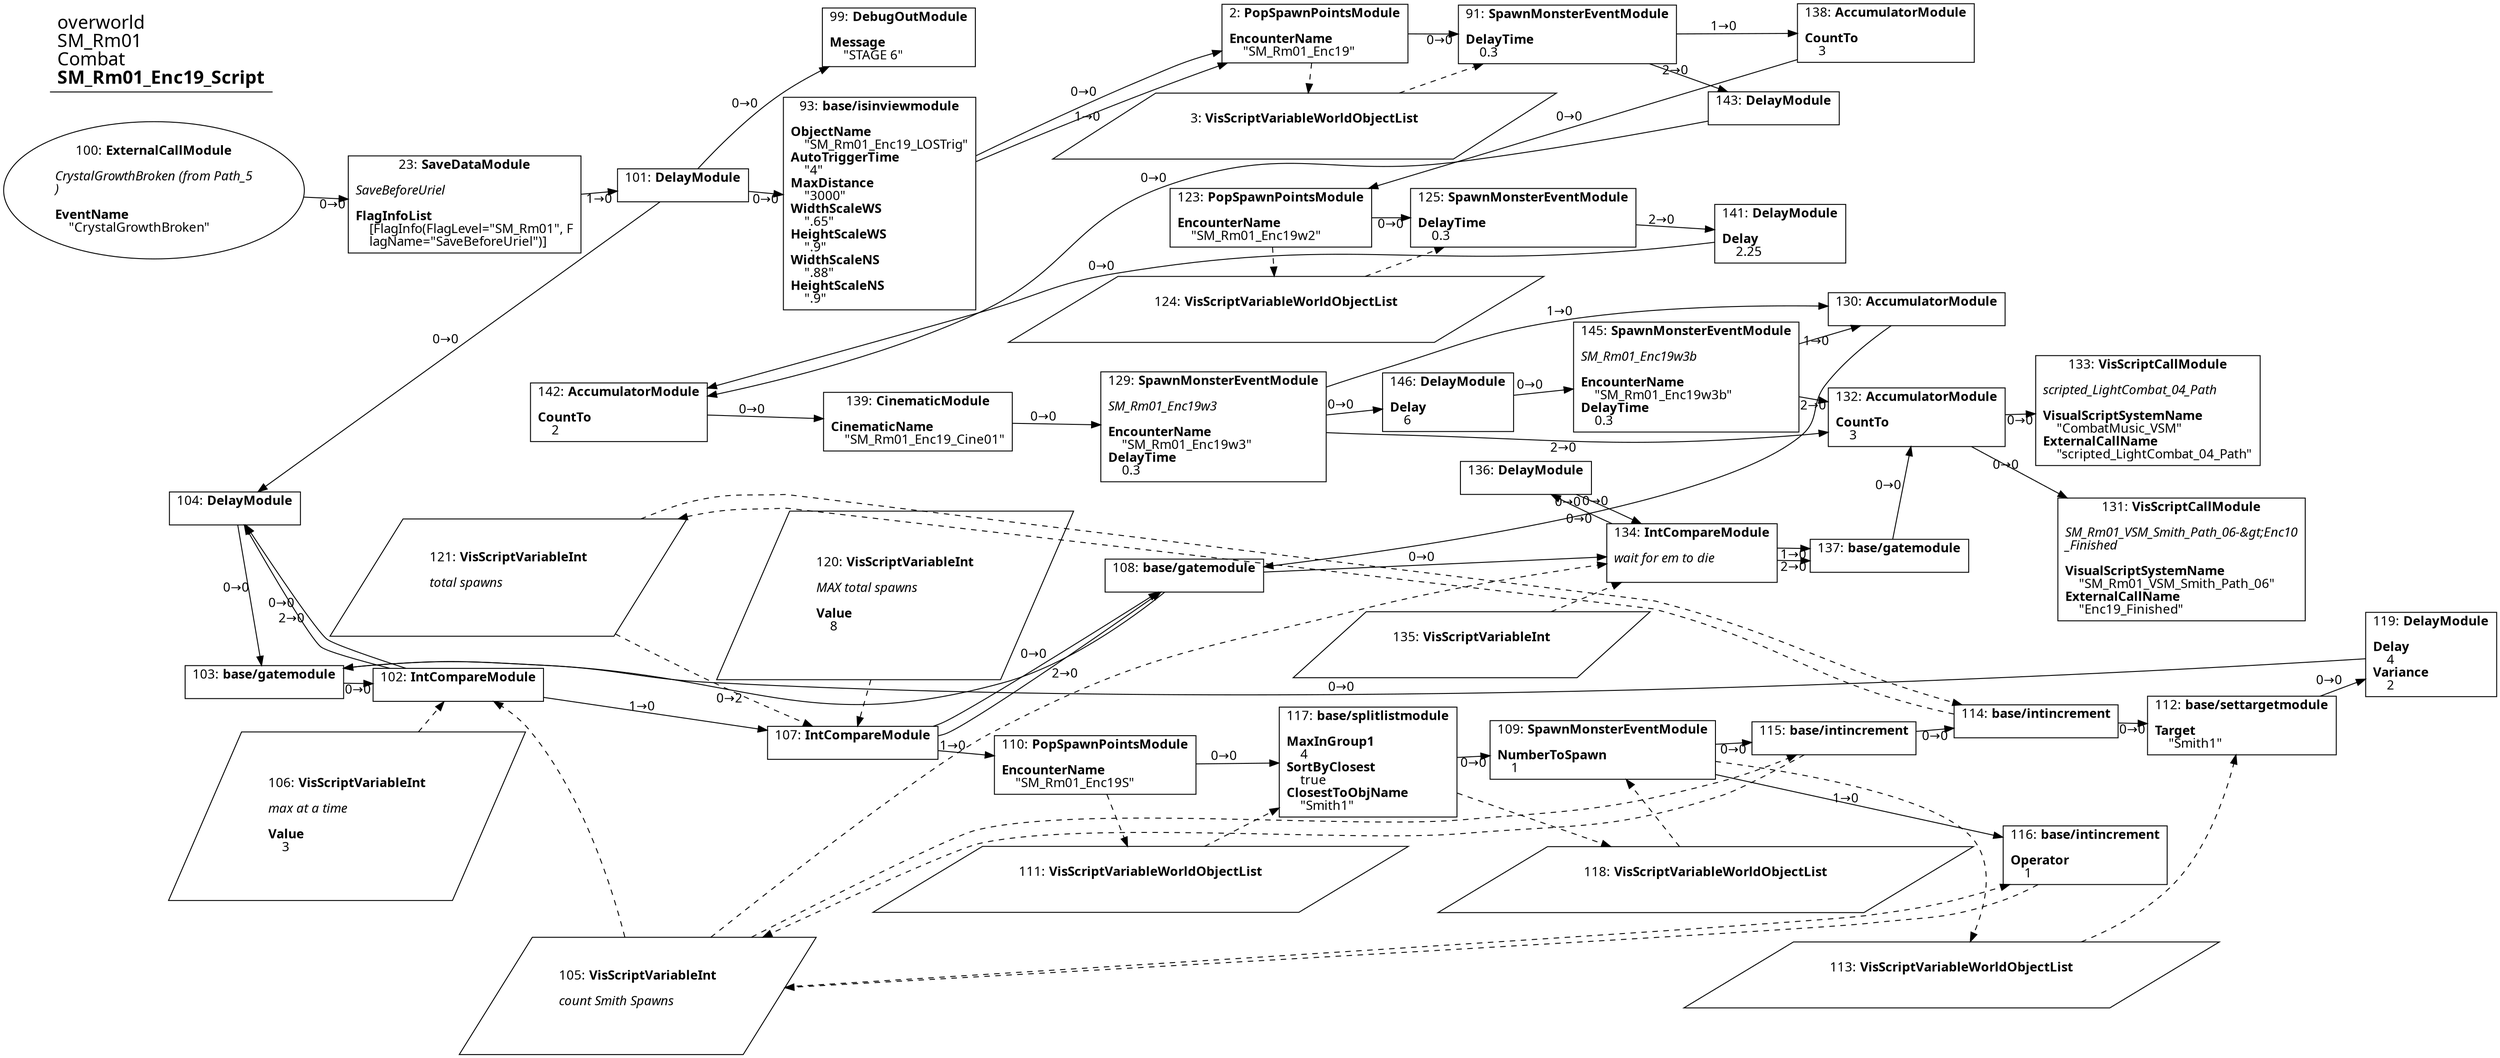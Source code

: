 digraph {
    layout = fdp;
    overlap = prism;
    sep = "+16";
    splines = spline;

    node [ shape = box ];

    graph [ fontname = "Segoe UI" ];
    node [ fontname = "Segoe UI" ];
    edge [ fontname = "Segoe UI" ];

    2 [ label = <2: <b>PopSpawnPointsModule</b><br/><br/><b>EncounterName</b><br align="left"/>    &quot;SM_Rm01_Enc19&quot;<br align="left"/>> ];
    2 [ pos = "0.518,0.053000003!" ];
    2 -> 91 [ label = "0→0" ];
    2 -> 3 [ style = dashed ];

    3 [ label = <3: <b>VisScriptVariableWorldObjectList</b><br/><br/>> ];
    3 [ shape = parallelogram ]
    3 [ pos = "0.514,-0.08400001!" ];

    23 [ label = <23: <b>SaveDataModule</b><br/><br/><i>SaveBeforeUriel<br align="left"/></i><br align="left"/><b>FlagInfoList</b><br align="left"/>    [FlagInfo(FlagLevel=&quot;SM_Rm01&quot;, F<br align="left"/>    lagName=&quot;SaveBeforeUriel&quot;)]<br align="left"/>> ];
    23 [ pos = "-0.74500006,-0.142!" ];
    23 -> 101 [ label = "1→0" ];

    91 [ label = <91: <b>SpawnMonsterEventModule</b><br/><br/><b>DelayTime</b><br align="left"/>    0.3<br align="left"/>> ];
    91 [ pos = "0.791,0.052!" ];
    91 -> 138 [ label = "1→0" ];
    91 -> 143 [ label = "2→0" ];
    3 -> 91 [ style = dashed ];

    93 [ label = <93: <b>base/isinviewmodule</b><br/><br/><b>ObjectName</b><br align="left"/>    &quot;SM_Rm01_Enc19_LOSTrig&quot;<br align="left"/><b>AutoTriggerTime</b><br align="left"/>    &quot;4&quot;<br align="left"/><b>MaxDistance</b><br align="left"/>    &quot;3000&quot;<br align="left"/><b>WidthScaleWS</b><br align="left"/>    &quot;.65&quot;<br align="left"/><b>HeightScaleWS</b><br align="left"/>    &quot;.9&quot;<br align="left"/><b>WidthScaleNS</b><br align="left"/>    &quot;.88&quot;<br align="left"/><b>HeightScaleNS</b><br align="left"/>    &quot;.9&quot;<br align="left"/>> ];
    93 [ pos = "-0.349,-0.142!" ];
    93 -> 2 [ label = "0→0" ];
    93 -> 2 [ label = "1→0" ];

    99 [ label = <99: <b>DebugOutModule</b><br/><br/><b>Message</b><br align="left"/>    &quot;STAGE 6&quot;<br align="left"/>> ];
    99 [ pos = "-0.326,0.027!" ];

    100 [ label = <100: <b>ExternalCallModule</b><br/><br/><i>CrystalGrowthBroken (from Path_5<br align="left"/>)<br align="left"/></i><br align="left"/><b>EventName</b><br align="left"/>    &quot;CrystalGrowthBroken&quot;<br align="left"/>> ];
    100 [ shape = oval ]
    100 [ pos = "-1.001,-0.124000005!" ];
    100 -> 23 [ label = "0→0" ];

    101 [ label = <101: <b>DelayModule</b><br/><br/>> ];
    101 [ pos = "-0.53000003,-0.13000001!" ];
    101 -> 93 [ label = "0→0" ];
    101 -> 99 [ label = "0→0" ];
    101 -> 104 [ label = "0→0" ];

    102 [ label = <102: <b>IntCompareModule</b><br/><br/>> ];
    102 [ pos = "-0.321,-1.085!" ];
    102 -> 104 [ label = "0→0" ];
    102 -> 104 [ label = "2→0" ];
    102 -> 107 [ label = "1→0" ];
    105 -> 102 [ style = dashed ];
    106 -> 102 [ style = dashed ];

    103 [ label = <103: <b>base/gatemodule</b><br/><br/>> ];
    103 [ pos = "-0.55300003,-1.0860001!" ];
    103 -> 102 [ label = "0→0" ];

    104 [ label = <104: <b>DelayModule</b><br/><br/>> ];
    104 [ pos = "-0.40300003,-0.90300006!" ];
    104 -> 103 [ label = "0→0" ];

    105 [ label = <105: <b>VisScriptVariableInt</b><br/><br/><i>count Smith Spawns<br align="left"/></i><br align="left"/>> ];
    105 [ shape = parallelogram ]
    105 [ pos = "-0.326,-1.294!" ];

    106 [ label = <106: <b>VisScriptVariableInt</b><br/><br/><i>max at a time<br align="left"/></i><br align="left"/><b>Value</b><br align="left"/>    3<br align="left"/>> ];
    106 [ shape = parallelogram ]
    106 [ pos = "-0.439,-1.2260001!" ];

    107 [ label = <107: <b>IntCompareModule</b><br/><br/>> ];
    107 [ pos = "-0.096,-1.09!" ];
    107 -> 108 [ label = "0→0" ];
    107 -> 108 [ label = "2→0" ];
    107 -> 110 [ label = "1→0" ];
    121 -> 107 [ style = dashed ];
    120 -> 107 [ style = dashed ];

    108 [ label = <108: <b>base/gatemodule</b><br/><br/>> ];
    108 [ pos = "0.209,-0.91700006!" ];
    108 -> 103 [ label = "0→2" ];
    108 -> 134 [ label = "0→0" ];

    109 [ label = <109: <b>SpawnMonsterEventModule</b><br/><br/><b>NumberToSpawn</b><br align="left"/>    1<br align="left"/>> ];
    109 [ pos = "0.698,-1.108!" ];
    109 -> 116 [ label = "1→0" ];
    109 -> 115 [ label = "0→0" ];
    109 -> 113 [ style = dashed ];
    118 -> 109 [ style = dashed ];

    110 [ label = <110: <b>PopSpawnPointsModule</b><br/><br/><b>EncounterName</b><br align="left"/>    &quot;SM_Rm01_Enc19S&quot;<br align="left"/>> ];
    110 [ pos = "0.16000001,-1.108!" ];
    110 -> 117 [ label = "0→0" ];
    110 -> 111 [ style = dashed ];

    111 [ label = <111: <b>VisScriptVariableWorldObjectList</b><br/><br/>> ];
    111 [ shape = parallelogram ]
    111 [ pos = "0.215,-1.2520001!" ];

    112 [ label = <112: <b>base/settargetmodule</b><br/><br/><b>Target</b><br align="left"/>    &quot;Smith1&quot;<br align="left"/>> ];
    112 [ pos = "1.3850001,-1.107!" ];
    112 -> 119 [ label = "0→0" ];
    113 -> 112 [ style = dashed ];

    113 [ label = <113: <b>VisScriptVariableWorldObjectList</b><br/><br/>> ];
    113 [ shape = parallelogram ]
    113 [ pos = "0.698,-1.3510001!" ];

    114 [ label = <114: <b>base/intincrement</b><br/><br/>> ];
    114 [ pos = "1.159,-1.107!" ];
    114 -> 112 [ label = "0→0" ];
    121 -> 114 [ style = dashed ];
    114 -> 121 [ style = dashed ];

    115 [ label = <115: <b>base/intincrement</b><br/><br/>> ];
    115 [ pos = "0.95100003,-1.107!" ];
    115 -> 114 [ label = "0→0" ];
    105 -> 115 [ style = dashed ];
    115 -> 105 [ style = dashed ];

    116 [ label = <116: <b>base/intincrement</b><br/><br/><b>Operator</b><br align="left"/>    1<br align="left"/>> ];
    116 [ pos = "1.008,-1.2750001!" ];
    105 -> 116 [ style = dashed ];
    116 -> 105 [ style = dashed ];

    117 [ label = <117: <b>base/splitlistmodule</b><br/><br/><b>MaxInGroup1</b><br align="left"/>    4<br align="left"/><b>SortByClosest</b><br align="left"/>    true<br align="left"/><b>ClosestToObjName</b><br align="left"/>    &quot;Smith1&quot;<br align="left"/>> ];
    117 [ pos = "0.44000003,-1.108!" ];
    117 -> 109 [ label = "0→0" ];
    117 -> 118 [ style = dashed ];
    111 -> 117 [ style = dashed ];

    118 [ label = <118: <b>VisScriptVariableWorldObjectList</b><br/><br/>> ];
    118 [ shape = parallelogram ]
    118 [ pos = "0.44200003,-1.2540001!" ];

    119 [ label = <119: <b>DelayModule</b><br/><br/><b>Delay</b><br align="left"/>    4<br align="left"/><b>Variance</b><br align="left"/>    2<br align="left"/>> ];
    119 [ pos = "1.6400001,-1.0200001!" ];
    119 -> 103 [ label = "0→0" ];

    120 [ label = <120: <b>VisScriptVariableInt</b><br/><br/><i>MAX total spawns<br align="left"/></i><br align="left"/><b>Value</b><br align="left"/>    8<br align="left"/>> ];
    120 [ shape = parallelogram ]
    120 [ pos = "-0.113000005,-0.94900006!" ];

    121 [ label = <121: <b>VisScriptVariableInt</b><br/><br/><i>total spawns<br align="left"/></i><br align="left"/>> ];
    121 [ shape = parallelogram ]
    121 [ pos = "-0.24100001,-0.94200003!" ];

    123 [ label = <123: <b>PopSpawnPointsModule</b><br/><br/><b>EncounterName</b><br align="left"/>    &quot;SM_Rm01_Enc19w2&quot;<br align="left"/>> ];
    123 [ pos = "0.49300003,-0.201!" ];
    123 -> 125 [ label = "0→0" ];
    123 -> 124 [ style = dashed ];

    124 [ label = <124: <b>VisScriptVariableWorldObjectList</b><br/><br/>> ];
    124 [ shape = parallelogram ]
    124 [ pos = "0.48900002,-0.33800003!" ];

    125 [ label = <125: <b>SpawnMonsterEventModule</b><br/><br/><b>DelayTime</b><br align="left"/>    0.3<br align="left"/>> ];
    125 [ pos = "0.76600003,-0.202!" ];
    125 -> 141 [ label = "2→0" ];
    124 -> 125 [ style = dashed ];

    129 [ label = <129: <b>SpawnMonsterEventModule</b><br/><br/><i>SM_Rm01_Enc19w3<br align="left"/></i><br align="left"/><b>EncounterName</b><br align="left"/>    &quot;SM_Rm01_Enc19w3&quot;<br align="left"/><b>DelayTime</b><br align="left"/>    0.3<br align="left"/>> ];
    129 [ pos = "0.42200002,-0.46500003!" ];
    129 -> 130 [ label = "1→0" ];
    129 -> 132 [ label = "2→0" ];
    129 -> 146 [ label = "0→0" ];

    130 [ label = <130: <b>AccumulatorModule</b><br/><br/>> ];
    130 [ pos = "1.2270001,-0.43100002!" ];
    130 -> 108 [ label = "0→0" ];

    131 [ label = <131: <b>VisScriptCallModule</b><br/><br/><i>SM_Rm01_VSM_Smith_Path_06-&amp;gt;Enc10<br align="left"/>_Finished<br align="left"/></i><br align="left"/><b>VisualScriptSystemName</b><br align="left"/>    &quot;SM_Rm01_VSM_Smith_Path_06&quot;<br align="left"/><b>ExternalCallName</b><br align="left"/>    &quot;Enc19_Finished&quot;<br align="left"/>> ];
    131 [ pos = "1.7630001,-0.689!" ];

    132 [ label = <132: <b>AccumulatorModule</b><br/><br/><b>CountTo</b><br align="left"/>    3<br align="left"/>> ];
    132 [ pos = "1.5200001,-0.59900004!" ];
    132 -> 133 [ label = "0→0" ];
    132 -> 131 [ label = "0→0" ];

    133 [ label = <133: <b>VisScriptCallModule</b><br/><br/><i>scripted_LightCombat_04_Path<br align="left"/></i><br align="left"/><b>VisualScriptSystemName</b><br align="left"/>    &quot;CombatMusic_VSM&quot;<br align="left"/><b>ExternalCallName</b><br align="left"/>    &quot;scripted_LightCombat_04_Path&quot;<br align="left"/>> ];
    133 [ pos = "1.751,-0.59900004!" ];

    134 [ label = <134: <b>IntCompareModule</b><br/><br/><i>wait for em to die<br align="left"/></i><br align="left"/>> ];
    134 [ pos = "0.67700005,-0.91800004!" ];
    134 -> 136 [ label = "0→0" ];
    134 -> 137 [ label = "1→0" ];
    134 -> 137 [ label = "2→0" ];
    135 -> 134 [ style = dashed ];
    105 -> 134 [ style = dashed ];

    135 [ label = <135: <b>VisScriptVariableInt</b><br/><br/>> ];
    135 [ shape = parallelogram ]
    135 [ pos = "0.57000005,-0.95500004!" ];

    136 [ label = <136: <b>DelayModule</b><br/><br/>> ];
    136 [ pos = "0.684,-0.70600003!" ];
    136 -> 134 [ label = "0→0" ];

    137 [ label = <137: <b>base/gatemodule</b><br/><br/>> ];
    137 [ pos = "0.88000005,-0.91700006!" ];
    137 -> 132 [ label = "0→0" ];

    138 [ label = <138: <b>AccumulatorModule</b><br/><br/><b>CountTo</b><br align="left"/>    3<br align="left"/>> ];
    138 [ pos = "1.261,0.101!" ];
    138 -> 123 [ label = "0→0" ];

    139 [ label = <139: <b>CinematicModule</b><br/><br/><b>CinematicName</b><br align="left"/>    &quot;SM_Rm01_Enc19_Cine01&quot;<br align="left"/>> ];
    139 [ pos = "0.208,-0.46500003!" ];
    139 -> 129 [ label = "0→0" ];

    141 [ label = <141: <b>DelayModule</b><br/><br/><b>Delay</b><br align="left"/>    2.25<br align="left"/>> ];
    141 [ pos = "1.0380001,-0.24800001!" ];
    141 -> 142 [ label = "0→0" ];

    142 [ label = <142: <b>AccumulatorModule</b><br/><br/><b>CountTo</b><br align="left"/>    2<br align="left"/>> ];
    142 [ pos = "-0.015000001,-0.46500003!" ];
    142 -> 139 [ label = "0→0" ];

    143 [ label = <143: <b>DelayModule</b><br/><br/>> ];
    143 [ pos = "1.082,-0.022000002!" ];
    143 -> 142 [ label = "0→0" ];

    145 [ label = <145: <b>SpawnMonsterEventModule</b><br/><br/><i>SM_Rm01_Enc19w3b<br align="left"/></i><br align="left"/><b>EncounterName</b><br align="left"/>    &quot;SM_Rm01_Enc19w3b&quot;<br align="left"/><b>DelayTime</b><br align="left"/>    0.3<br align="left"/>> ];
    145 [ pos = "0.89500004,-0.46500003!" ];
    145 -> 130 [ label = "1→0" ];
    145 -> 132 [ label = "2→0" ];

    146 [ label = <146: <b>DelayModule</b><br/><br/><b>Delay</b><br align="left"/>    6<br align="left"/>> ];
    146 [ pos = "0.70600003,-0.46500003!" ];
    146 -> 145 [ label = "0→0" ];

    title [ pos = "-1.0020001,0.102000006!" ];
    title [ shape = underline ];
    title [ label = <<font point-size="20">overworld<br align="left"/>SM_Rm01<br align="left"/>Combat<br align="left"/><b>SM_Rm01_Enc19_Script</b><br align="left"/></font>> ];
}

